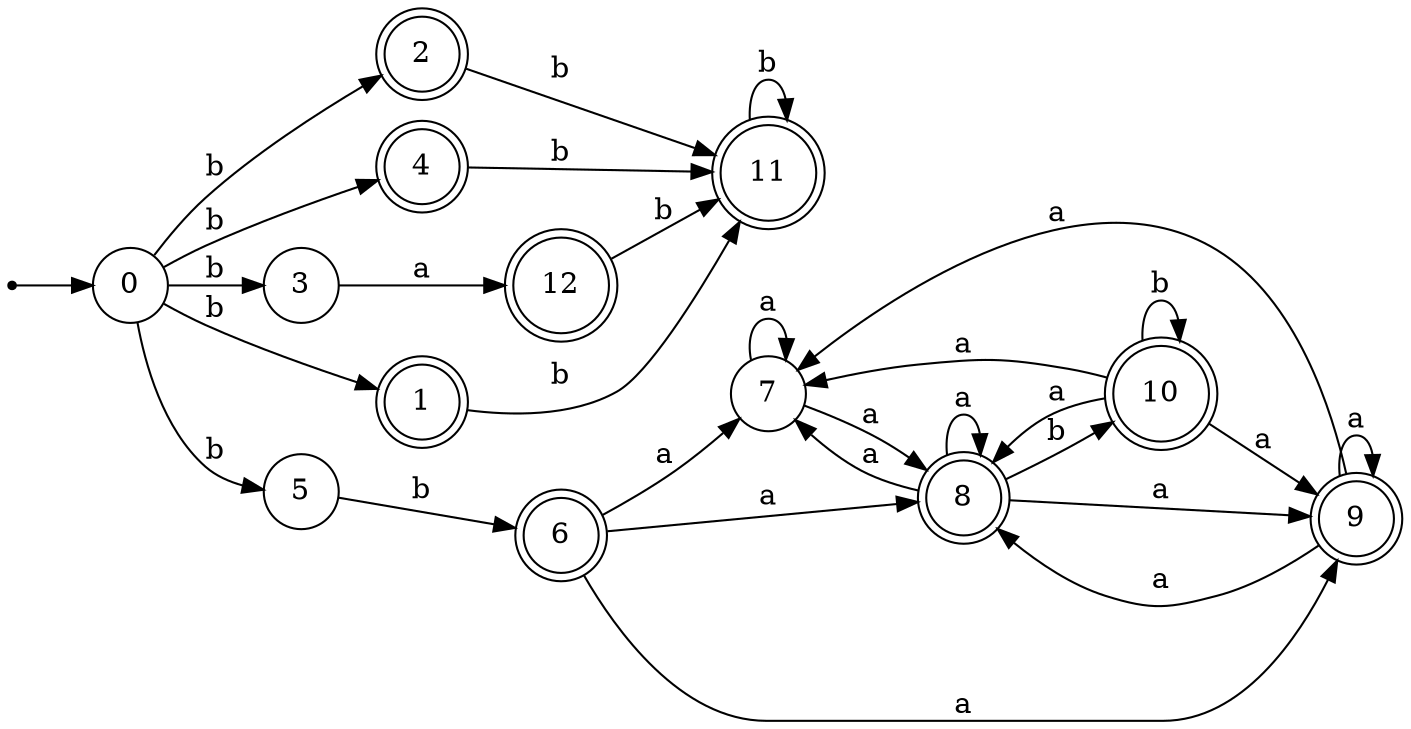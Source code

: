 digraph finite_state_machine {
rankdir=LR;
size="20,20";
node [shape = point]; "dummy0"
node [shape = circle]; "0";
"dummy0" -> "0";
node [shape = doublecircle]; "1";node [shape = doublecircle]; "2";node [shape = circle]; "3";
node [shape = doublecircle]; "4";node [shape = circle]; "5";
node [shape = doublecircle]; "6";node [shape = circle]; "7";
node [shape = doublecircle]; "8";node [shape = doublecircle]; "9";node [shape = doublecircle]; "10";node [shape = doublecircle]; "11";node [shape = doublecircle]; "12";"0" -> "1" [label = "b"];
 "0" -> "2" [label = "b"];
 "0" -> "3" [label = "b"];
 "0" -> "4" [label = "b"];
 "0" -> "5" [label = "b"];
 "5" -> "6" [label = "b"];
 "6" -> "8" [label = "a"];
 "6" -> "9" [label = "a"];
 "6" -> "7" [label = "a"];
 "9" -> "8" [label = "a"];
 "9" -> "9" [label = "a"];
 "9" -> "7" [label = "a"];
 "8" -> "8" [label = "a"];
 "8" -> "9" [label = "a"];
 "8" -> "7" [label = "a"];
 "8" -> "10" [label = "b"];
 "10" -> "10" [label = "b"];
 "10" -> "8" [label = "a"];
 "10" -> "9" [label = "a"];
 "10" -> "7" [label = "a"];
 "7" -> "8" [label = "a"];
 "7" -> "7" [label = "a"];
 "4" -> "11" [label = "b"];
 "11" -> "11" [label = "b"];
 "3" -> "12" [label = "a"];
 "12" -> "11" [label = "b"];
 "2" -> "11" [label = "b"];
 "1" -> "11" [label = "b"];
 }

